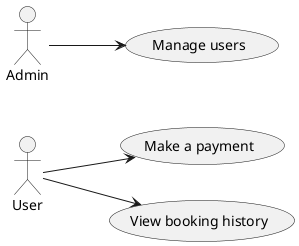 @startuml Coworking_Booking_Sprint2
left to right direction
actor User
actor Admin

usecase "Make a payment" as UC_Pay
usecase "View booking history" as UC_History
usecase "Manage users" as UC_ManageUsers

User --> UC_Pay
User --> UC_History

Admin --> UC_ManageUsers
@enduml
